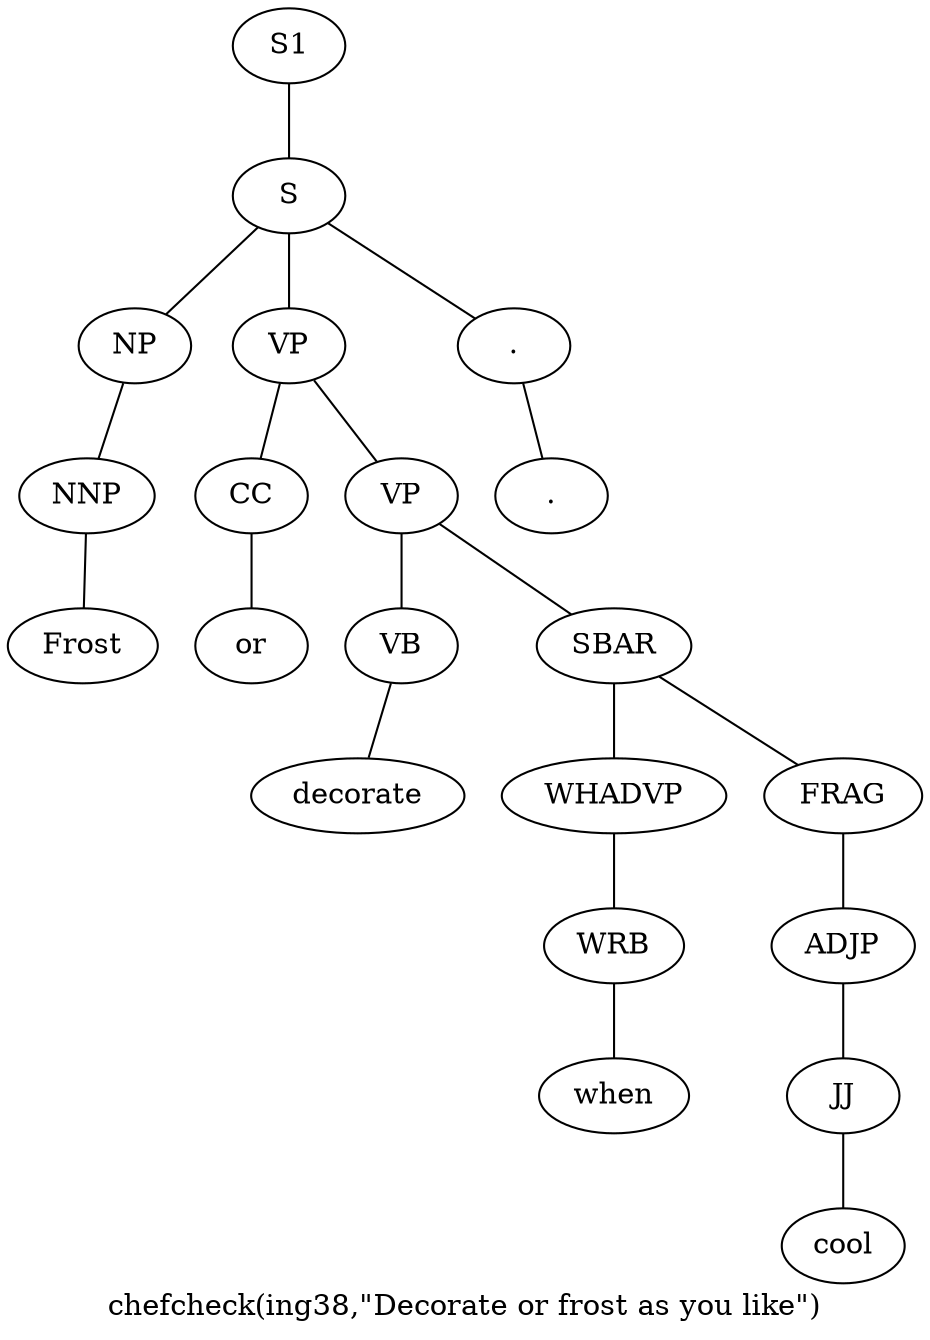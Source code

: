 graph SyntaxGraph {
	label = "chefcheck(ing38,\"Decorate or frost as you like\")";
	Node0 [label="S1"];
	Node1 [label="S"];
	Node2 [label="NP"];
	Node3 [label="NNP"];
	Node4 [label="Frost"];
	Node5 [label="VP"];
	Node6 [label="CC"];
	Node7 [label="or"];
	Node8 [label="VP"];
	Node9 [label="VB"];
	Node10 [label="decorate"];
	Node11 [label="SBAR"];
	Node12 [label="WHADVP"];
	Node13 [label="WRB"];
	Node14 [label="when"];
	Node15 [label="FRAG"];
	Node16 [label="ADJP"];
	Node17 [label="JJ"];
	Node18 [label="cool"];
	Node19 [label="."];
	Node20 [label="."];

	Node0 -- Node1;
	Node1 -- Node2;
	Node1 -- Node5;
	Node1 -- Node19;
	Node2 -- Node3;
	Node3 -- Node4;
	Node5 -- Node6;
	Node5 -- Node8;
	Node6 -- Node7;
	Node8 -- Node9;
	Node8 -- Node11;
	Node9 -- Node10;
	Node11 -- Node12;
	Node11 -- Node15;
	Node12 -- Node13;
	Node13 -- Node14;
	Node15 -- Node16;
	Node16 -- Node17;
	Node17 -- Node18;
	Node19 -- Node20;
}